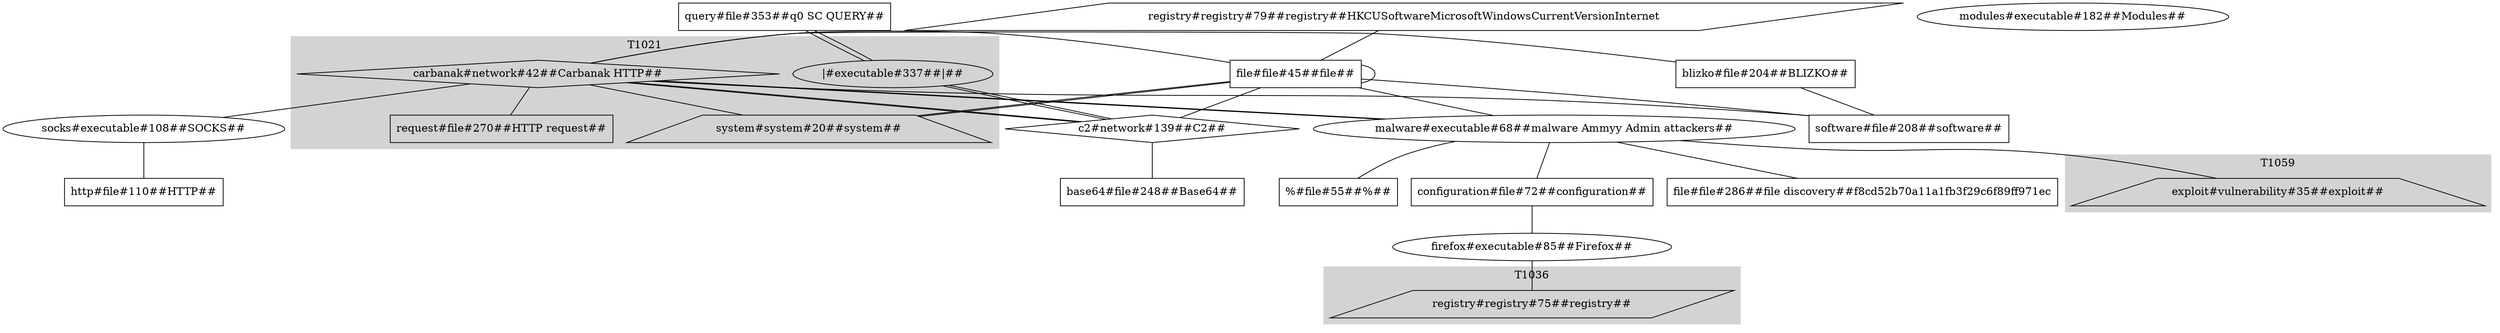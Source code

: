 graph G {
	"system#system#20" [label="system#system#20##system##" shape=trapezium]
	"exploit#vulnerability#35" [label="exploit#vulnerability#35##exploit##" shape=trapezium]
	"carbanak#network#42" [label="carbanak#network#42##Carbanak HTTP##" shape=diamond]
	"file#file#45" [label="file#file#45##file##" shape=rectangle]
	"%#file#55" [label="%#file#55##%##" shape=rectangle]
	"registry#registry#79" [label="registry#registry#79##registry##HKCU\Software\Microsoft\Windows\CurrentVersion\Internet" shape=parallelogram]
	"malware#executable#68" [label="malware#executable#68##malware Ammyy Admin attackers##" shape=oval]
	"configuration#file#72" [label="configuration#file#72##configuration##" shape=rectangle]
	"firefox#executable#85" [label="firefox#executable#85##Firefox##" shape=oval]
	"registry#registry#75" [label="registry#registry#75##registry##" shape=parallelogram]
	"socks#executable#108" [label="socks#executable#108##SOCKS##" shape=oval]
	"http#file#110" [label="http#file#110##HTTP##" shape=rectangle]
	"c2#network#139" [label="c2#network#139##C2##" shape=diamond]
	"modules#executable#182" [label="modules#executable#182##Modules##" shape=oval]
	"blizko#file#204" [label="blizko#file#204##BLIZKO##" shape=rectangle]
	"software#file#208" [label="software#file#208##software##" shape=rectangle]
	"base64#file#248" [label="base64#file#248##Base64##" shape=rectangle]
	"request#file#270" [label="request#file#270##HTTP request##" shape=rectangle]
	"file#file#286" [label="file#file#286##file discovery##f8cd52b70a11a1fb3f29c6f89ff971ec" shape=rectangle]
	"query#file#353" [label="query#file#353##q0 SC QUERY##" shape=rectangle]
	"|#executable#337" [label="|#executable#337##|##" shape=oval]
	"system#system#20" -- "file#file#45"
	"carbanak#network#42" -- "file#file#45"
	"carbanak#network#42" -- "blizko#file#204"
	"carbanak#network#42" -- "system#system#20"
	"carbanak#network#42" -- "malware#executable#68"
	"carbanak#network#42" -- "c2#network#139"
	"carbanak#network#42" -- "request#file#270"
	"carbanak#network#42" -- "socks#executable#108"
	"file#file#45" -- "file#file#45"
	"file#file#45" -- "system#system#20"
	"file#file#45" -- "c2#network#139"
	"file#file#45" -- "malware#executable#68"
	"file#file#45" -- "software#file#208"
	"registry#registry#79" -- "file#file#45"
	"malware#executable#68" -- "configuration#file#72"
	"malware#executable#68" -- "carbanak#network#42"
	"malware#executable#68" -- "%#file#55"
	"malware#executable#68" -- "exploit#vulnerability#35"
	"malware#executable#68" -- "file#file#286"
	"configuration#file#72" -- "firefox#executable#85"
	"firefox#executable#85" -- "registry#registry#75"
	"socks#executable#108" -- "http#file#110"
	"c2#network#139" -- "base64#file#248"
	"c2#network#139" -- "carbanak#network#42"
	"c2#network#139" -- "|#executable#337"
	"blizko#file#204" -- "software#file#208"
	"software#file#208" -- "carbanak#network#42"
	"query#file#353" -- "|#executable#337"
	"|#executable#337" -- "query#file#353"
	"|#executable#337" -- "c2#network#139"
	subgraph cluster_T1021 {
		color=lightgrey style=filled
		label=T1021
		"|#executable#337"
		"request#file#270"
		"system#system#20"
		"carbanak#network#42"
	}
	subgraph cluster_T1036 {
		color=lightgrey style=filled
		label=T1036
		"|#executable#337"
		"system#system#20"
		"request#file#270"
		"registry#registry#75"
		"carbanak#network#42"
	}
	subgraph cluster_T1059 {
		color=lightgrey style=filled
		label=T1059
		"|#executable#337"
		"|#executable#337"
		"system#system#20"
		"system#system#20"
		"exploit#vulnerability#35"
		"request#file#270"
		"carbanak#network#42"
		"request#file#270"
		"registry#registry#75"
	}
	subgraph cluster_T1070 {
		color=lightgrey style=filled
		label=T1070
		"|#executable#337"
		"system#system#20"
		"carbanak#network#42"
		"registry#registry#75"
		"request#file#270"
	}
	subgraph cluster_T1071 {
		color=lightgrey style=filled
		label=T1071
		"|#executable#337"
		"carbanak#network#42"
		"carbanak#network#42"
		"request#file#270"
	}
	subgraph cluster_T1082 {
		color=lightgrey style=filled
		label=T1082
		"|#executable#337"
		"system#system#20"
		"request#file#270"
		"carbanak#network#42"
	}
	subgraph cluster_T1083 {
		color=lightgrey style=filled
		label=T1083
		"|#executable#337"
		"request#file#270"
		"carbanak#network#42"
		"system#system#20"
		"carbanak#network#42"
	}
	subgraph cluster_T1105 {
		color=lightgrey style=filled
		label=T1105
		"request#file#270"
		"carbanak#network#42"
		"|#executable#337"
		"system#system#20"
		"|#executable#337"
	}
	subgraph cluster_T1204 {
		color=lightgrey style=filled
		label=T1204
		"|#executable#337"
		"carbanak#network#42"
		"carbanak#network#42"
		"request#file#270"
	}
	subgraph cluster_T1566 {
		color=lightgrey style=filled
		label=T1566
		"carbanak#network#42"
		"request#file#270"
		"request#file#270"
		"|#executable#337"
		"|#executable#337"
		"exploit#vulnerability#35"
	}
	subgraph cluster_T1571 {
		color=lightgrey style=filled
		label=T1571
		"|#executable#337"
		"carbanak#network#42"
		"request#file#270"
	}
	subgraph cluster_T1573 {
		color=lightgrey style=filled
		label=T1573
		"|#executable#337"
		"carbanak#network#42"
		"request#file#270"
	}
}
